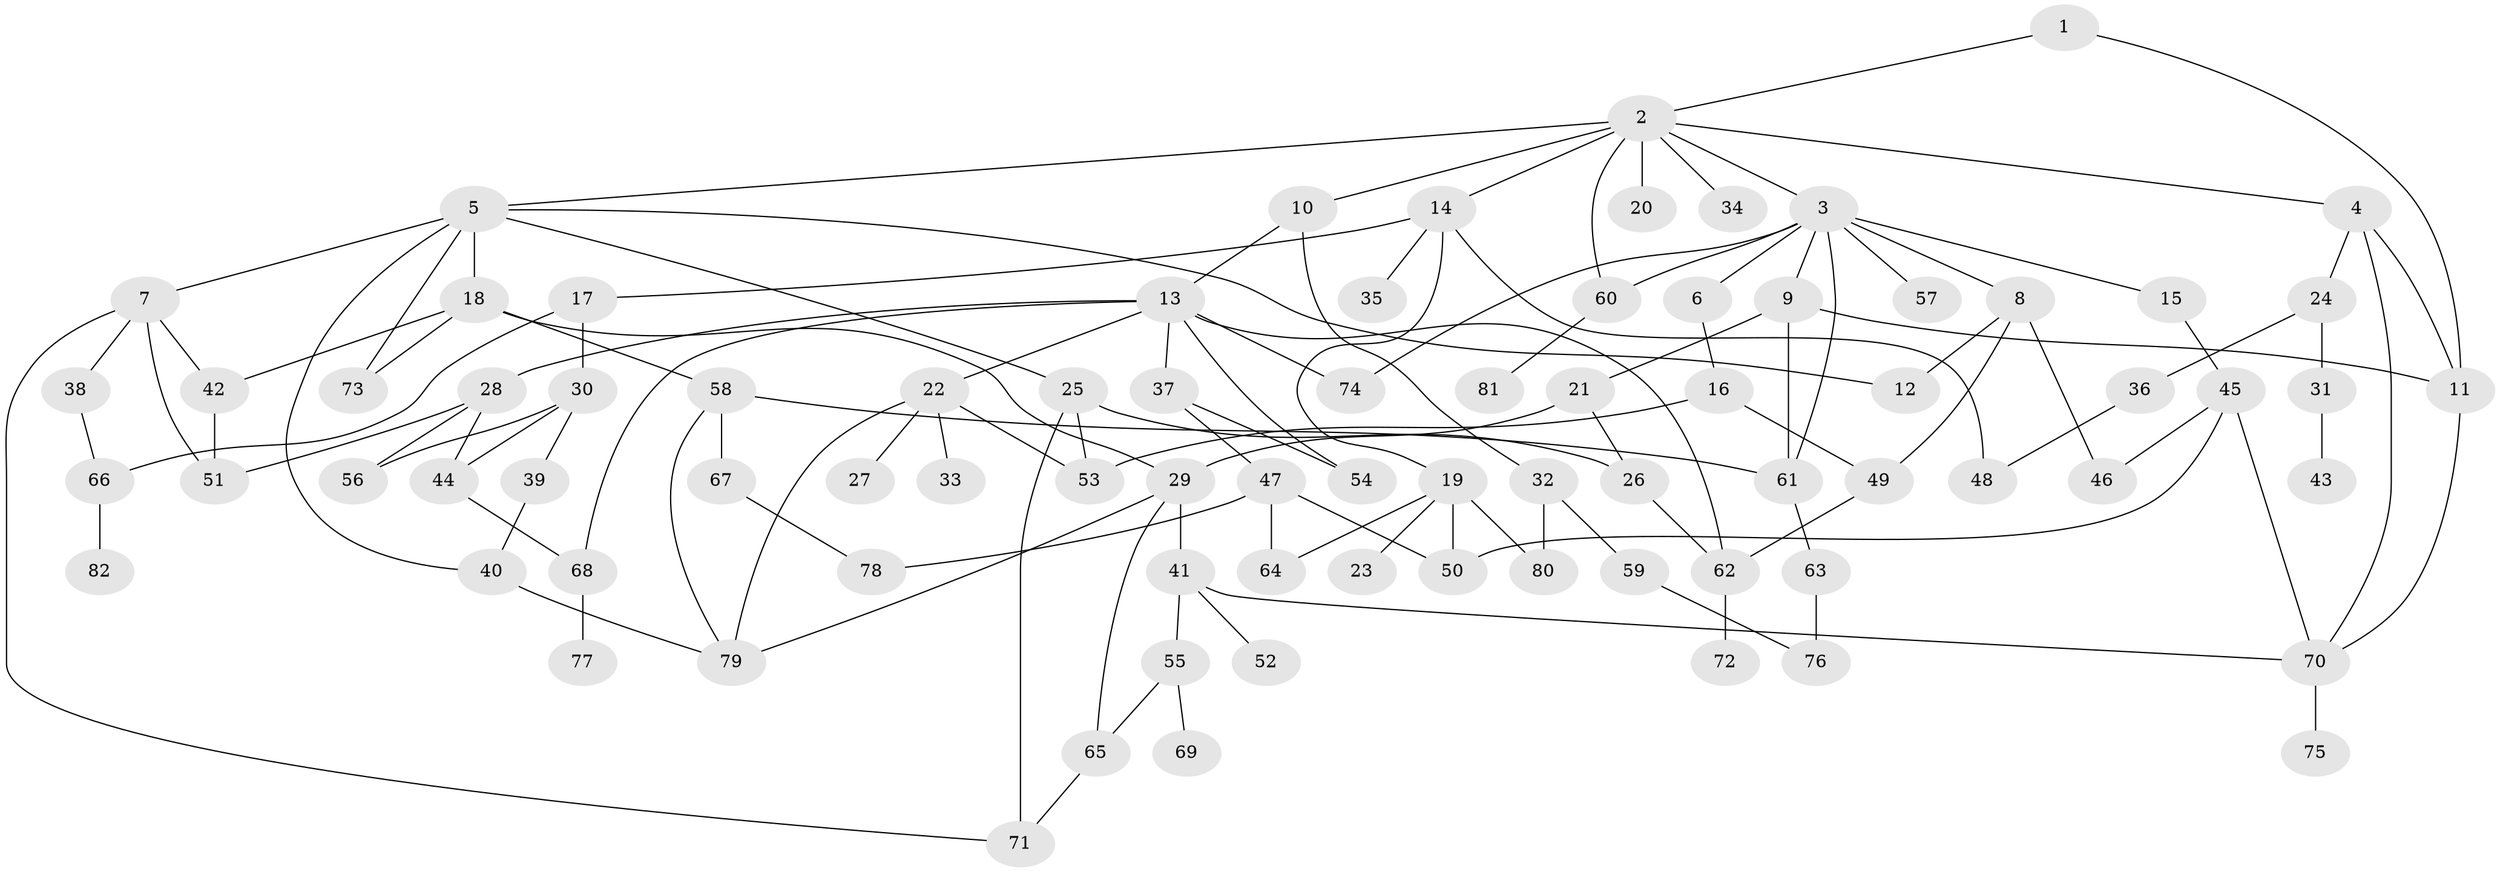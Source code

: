 // Generated by graph-tools (version 1.1) at 2025/43/03/09/25 04:43:01]
// undirected, 82 vertices, 122 edges
graph export_dot {
graph [start="1"]
  node [color=gray90,style=filled];
  1;
  2;
  3;
  4;
  5;
  6;
  7;
  8;
  9;
  10;
  11;
  12;
  13;
  14;
  15;
  16;
  17;
  18;
  19;
  20;
  21;
  22;
  23;
  24;
  25;
  26;
  27;
  28;
  29;
  30;
  31;
  32;
  33;
  34;
  35;
  36;
  37;
  38;
  39;
  40;
  41;
  42;
  43;
  44;
  45;
  46;
  47;
  48;
  49;
  50;
  51;
  52;
  53;
  54;
  55;
  56;
  57;
  58;
  59;
  60;
  61;
  62;
  63;
  64;
  65;
  66;
  67;
  68;
  69;
  70;
  71;
  72;
  73;
  74;
  75;
  76;
  77;
  78;
  79;
  80;
  81;
  82;
  1 -- 2;
  1 -- 11;
  2 -- 3;
  2 -- 4;
  2 -- 5;
  2 -- 10;
  2 -- 14;
  2 -- 20;
  2 -- 34;
  2 -- 60;
  3 -- 6;
  3 -- 8;
  3 -- 9;
  3 -- 15;
  3 -- 57;
  3 -- 60;
  3 -- 61;
  3 -- 74;
  4 -- 24;
  4 -- 11;
  4 -- 70;
  5 -- 7;
  5 -- 12;
  5 -- 18;
  5 -- 25;
  5 -- 40;
  5 -- 73;
  6 -- 16;
  7 -- 38;
  7 -- 42;
  7 -- 51;
  7 -- 71;
  8 -- 12;
  8 -- 46;
  8 -- 49;
  9 -- 11;
  9 -- 21;
  9 -- 61;
  10 -- 13;
  10 -- 32;
  11 -- 70;
  13 -- 22;
  13 -- 28;
  13 -- 37;
  13 -- 74;
  13 -- 62;
  13 -- 68;
  13 -- 54;
  14 -- 17;
  14 -- 19;
  14 -- 35;
  14 -- 48;
  15 -- 45;
  16 -- 49;
  16 -- 53;
  17 -- 30;
  17 -- 66;
  18 -- 29;
  18 -- 58;
  18 -- 73;
  18 -- 42;
  19 -- 23;
  19 -- 64;
  19 -- 80;
  19 -- 50;
  21 -- 26;
  21 -- 29;
  22 -- 27;
  22 -- 33;
  22 -- 53;
  22 -- 79;
  24 -- 31;
  24 -- 36;
  25 -- 71;
  25 -- 53;
  25 -- 26;
  26 -- 62;
  28 -- 44;
  28 -- 56;
  28 -- 51;
  29 -- 41;
  29 -- 65;
  29 -- 79;
  30 -- 39;
  30 -- 56;
  30 -- 44;
  31 -- 43;
  32 -- 59;
  32 -- 80;
  36 -- 48;
  37 -- 47;
  37 -- 54;
  38 -- 66;
  39 -- 40;
  40 -- 79;
  41 -- 52;
  41 -- 55;
  41 -- 70;
  42 -- 51;
  44 -- 68;
  45 -- 46;
  45 -- 50;
  45 -- 70;
  47 -- 64;
  47 -- 50;
  47 -- 78;
  49 -- 62;
  55 -- 65;
  55 -- 69;
  58 -- 61;
  58 -- 67;
  58 -- 79;
  59 -- 76;
  60 -- 81;
  61 -- 63;
  62 -- 72;
  63 -- 76;
  65 -- 71;
  66 -- 82;
  67 -- 78;
  68 -- 77;
  70 -- 75;
}
